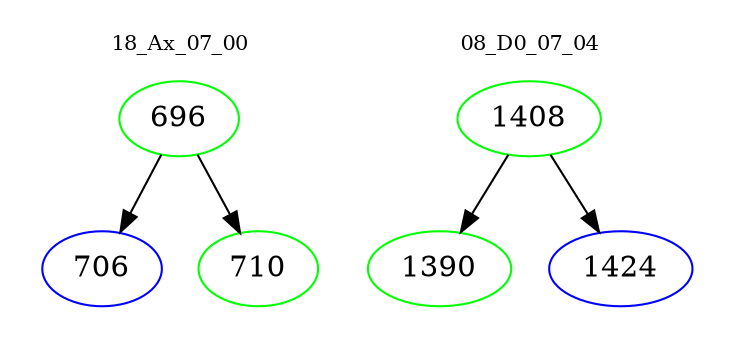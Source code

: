 digraph{
subgraph cluster_0 {
color = white
label = "18_Ax_07_00";
fontsize=10;
T0_696 [label="696", color="green"]
T0_696 -> T0_706 [color="black"]
T0_706 [label="706", color="blue"]
T0_696 -> T0_710 [color="black"]
T0_710 [label="710", color="green"]
}
subgraph cluster_1 {
color = white
label = "08_D0_07_04";
fontsize=10;
T1_1408 [label="1408", color="green"]
T1_1408 -> T1_1390 [color="black"]
T1_1390 [label="1390", color="green"]
T1_1408 -> T1_1424 [color="black"]
T1_1424 [label="1424", color="blue"]
}
}
